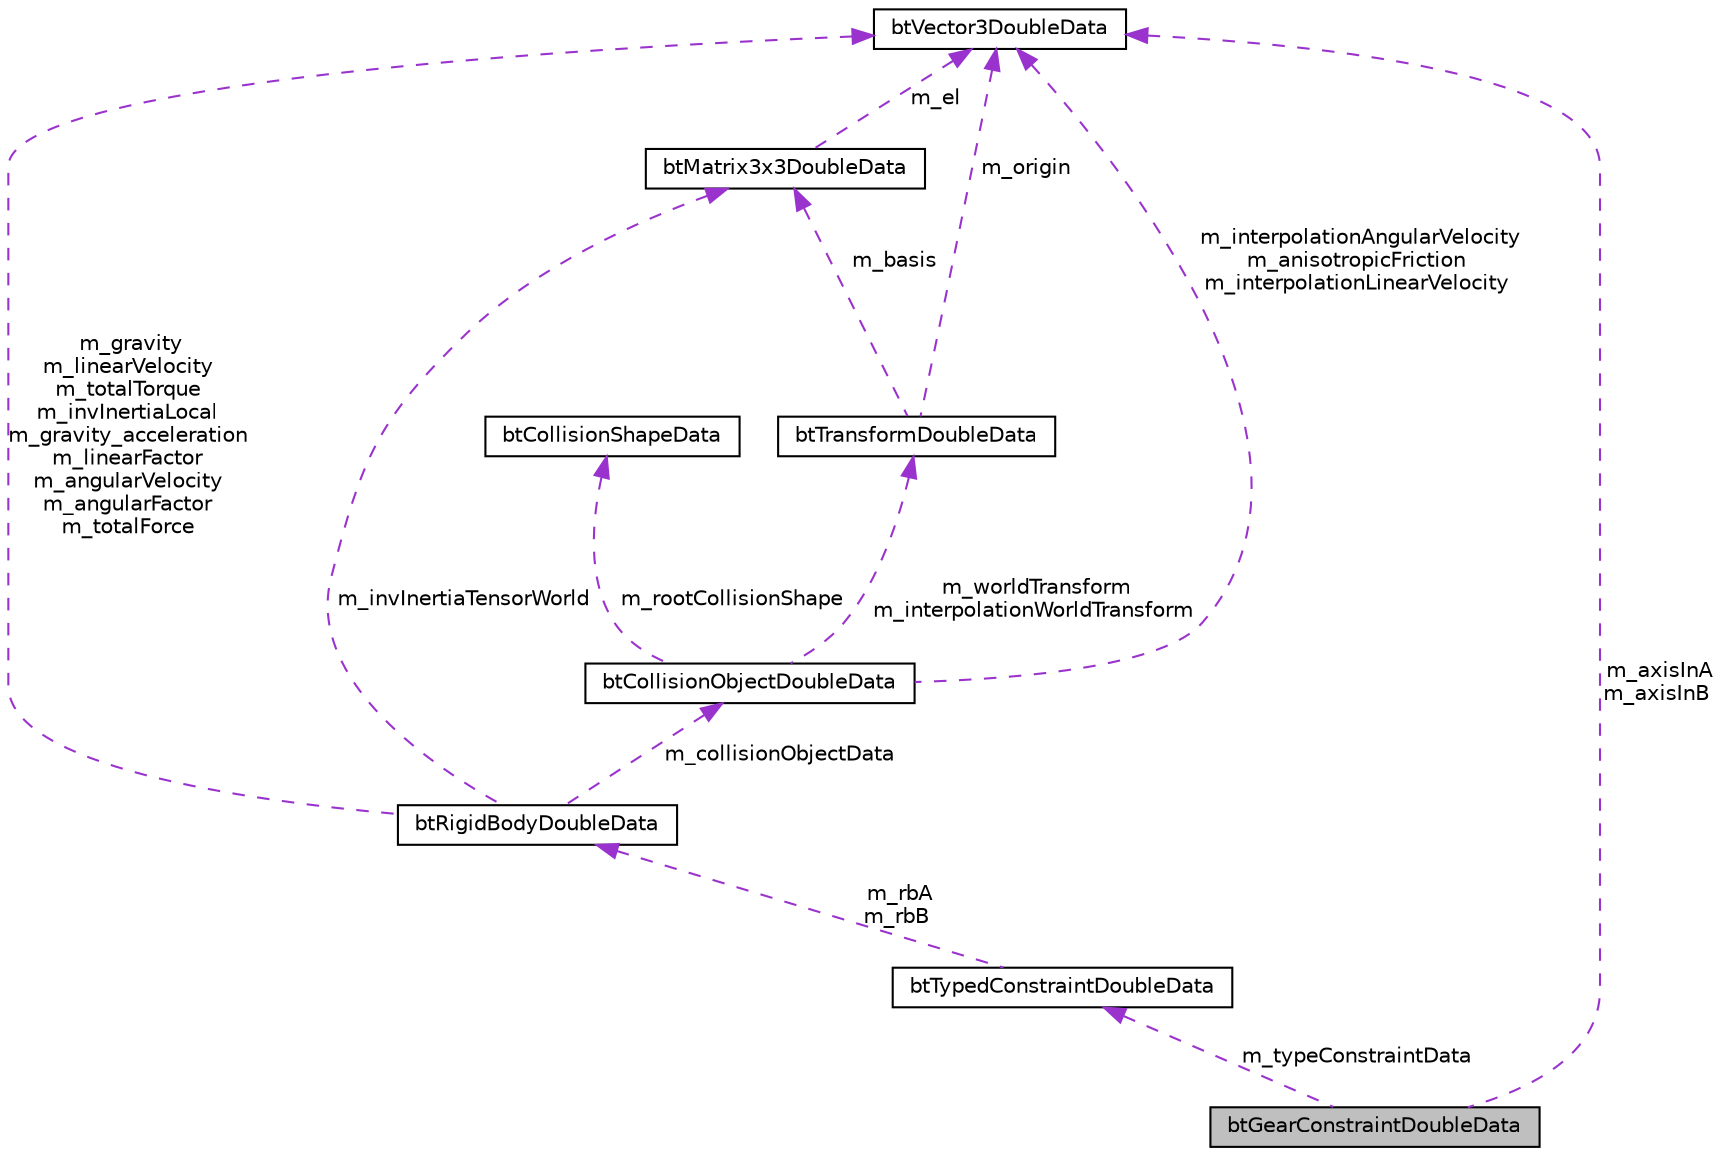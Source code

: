 digraph "btGearConstraintDoubleData"
{
  edge [fontname="Helvetica",fontsize="10",labelfontname="Helvetica",labelfontsize="10"];
  node [fontname="Helvetica",fontsize="10",shape=record];
  Node1 [label="btGearConstraintDoubleData",height=0.2,width=0.4,color="black", fillcolor="grey75", style="filled", fontcolor="black"];
  Node2 -> Node1 [dir="back",color="darkorchid3",fontsize="10",style="dashed",label=" m_typeConstraintData" ];
  Node2 [label="btTypedConstraintDoubleData",height=0.2,width=0.4,color="black", fillcolor="white", style="filled",URL="$structbt_typed_constraint_double_data.html"];
  Node3 -> Node2 [dir="back",color="darkorchid3",fontsize="10",style="dashed",label=" m_rbA\nm_rbB" ];
  Node3 [label="btRigidBodyDoubleData",height=0.2,width=0.4,color="black", fillcolor="white", style="filled",URL="$structbt_rigid_body_double_data.html",tooltip="do not change those serialization structures, it requires an updated sBulletDNAstr/sBulletDNAstr64 ..."];
  Node4 -> Node3 [dir="back",color="darkorchid3",fontsize="10",style="dashed",label=" m_collisionObjectData" ];
  Node4 [label="btCollisionObjectDoubleData",height=0.2,width=0.4,color="black", fillcolor="white", style="filled",URL="$structbt_collision_object_double_data.html",tooltip="do not change those serialization structures, it requires an updated sBulletDNAstr/sBulletDNAstr64 ..."];
  Node5 -> Node4 [dir="back",color="darkorchid3",fontsize="10",style="dashed",label=" m_rootCollisionShape" ];
  Node5 [label="btCollisionShapeData",height=0.2,width=0.4,color="black", fillcolor="white", style="filled",URL="$structbt_collision_shape_data.html",tooltip="do not change those serialization structures, it requires an updated sBulletDNAstr/sBulletDNAstr64 ..."];
  Node6 -> Node4 [dir="back",color="darkorchid3",fontsize="10",style="dashed",label=" m_worldTransform\nm_interpolationWorldTransform" ];
  Node6 [label="btTransformDoubleData",height=0.2,width=0.4,color="black", fillcolor="white", style="filled",URL="$structbt_transform_double_data.html"];
  Node7 -> Node6 [dir="back",color="darkorchid3",fontsize="10",style="dashed",label=" m_origin" ];
  Node7 [label="btVector3DoubleData",height=0.2,width=0.4,color="black", fillcolor="white", style="filled",URL="$structbt_vector3_double_data.html"];
  Node8 -> Node6 [dir="back",color="darkorchid3",fontsize="10",style="dashed",label=" m_basis" ];
  Node8 [label="btMatrix3x3DoubleData",height=0.2,width=0.4,color="black", fillcolor="white", style="filled",URL="$structbt_matrix3x3_double_data.html",tooltip="for serialization "];
  Node7 -> Node8 [dir="back",color="darkorchid3",fontsize="10",style="dashed",label=" m_el" ];
  Node7 -> Node4 [dir="back",color="darkorchid3",fontsize="10",style="dashed",label=" m_interpolationAngularVelocity\nm_anisotropicFriction\nm_interpolationLinearVelocity" ];
  Node7 -> Node3 [dir="back",color="darkorchid3",fontsize="10",style="dashed",label=" m_gravity\nm_linearVelocity\nm_totalTorque\nm_invInertiaLocal\nm_gravity_acceleration\nm_linearFactor\nm_angularVelocity\nm_angularFactor\nm_totalForce" ];
  Node8 -> Node3 [dir="back",color="darkorchid3",fontsize="10",style="dashed",label=" m_invInertiaTensorWorld" ];
  Node7 -> Node1 [dir="back",color="darkorchid3",fontsize="10",style="dashed",label=" m_axisInA\nm_axisInB" ];
}
